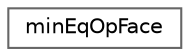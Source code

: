 digraph "Graphical Class Hierarchy"
{
 // LATEX_PDF_SIZE
  bgcolor="transparent";
  edge [fontname=Helvetica,fontsize=10,labelfontname=Helvetica,labelfontsize=10];
  node [fontname=Helvetica,fontsize=10,shape=box,height=0.2,width=0.4];
  rankdir="LR";
  Node0 [id="Node000000",label="minEqOpFace",height=0.2,width=0.4,color="grey40", fillcolor="white", style="filled",URL="$classFoam_1_1minEqOpFace.html",tooltip=" "];
}
